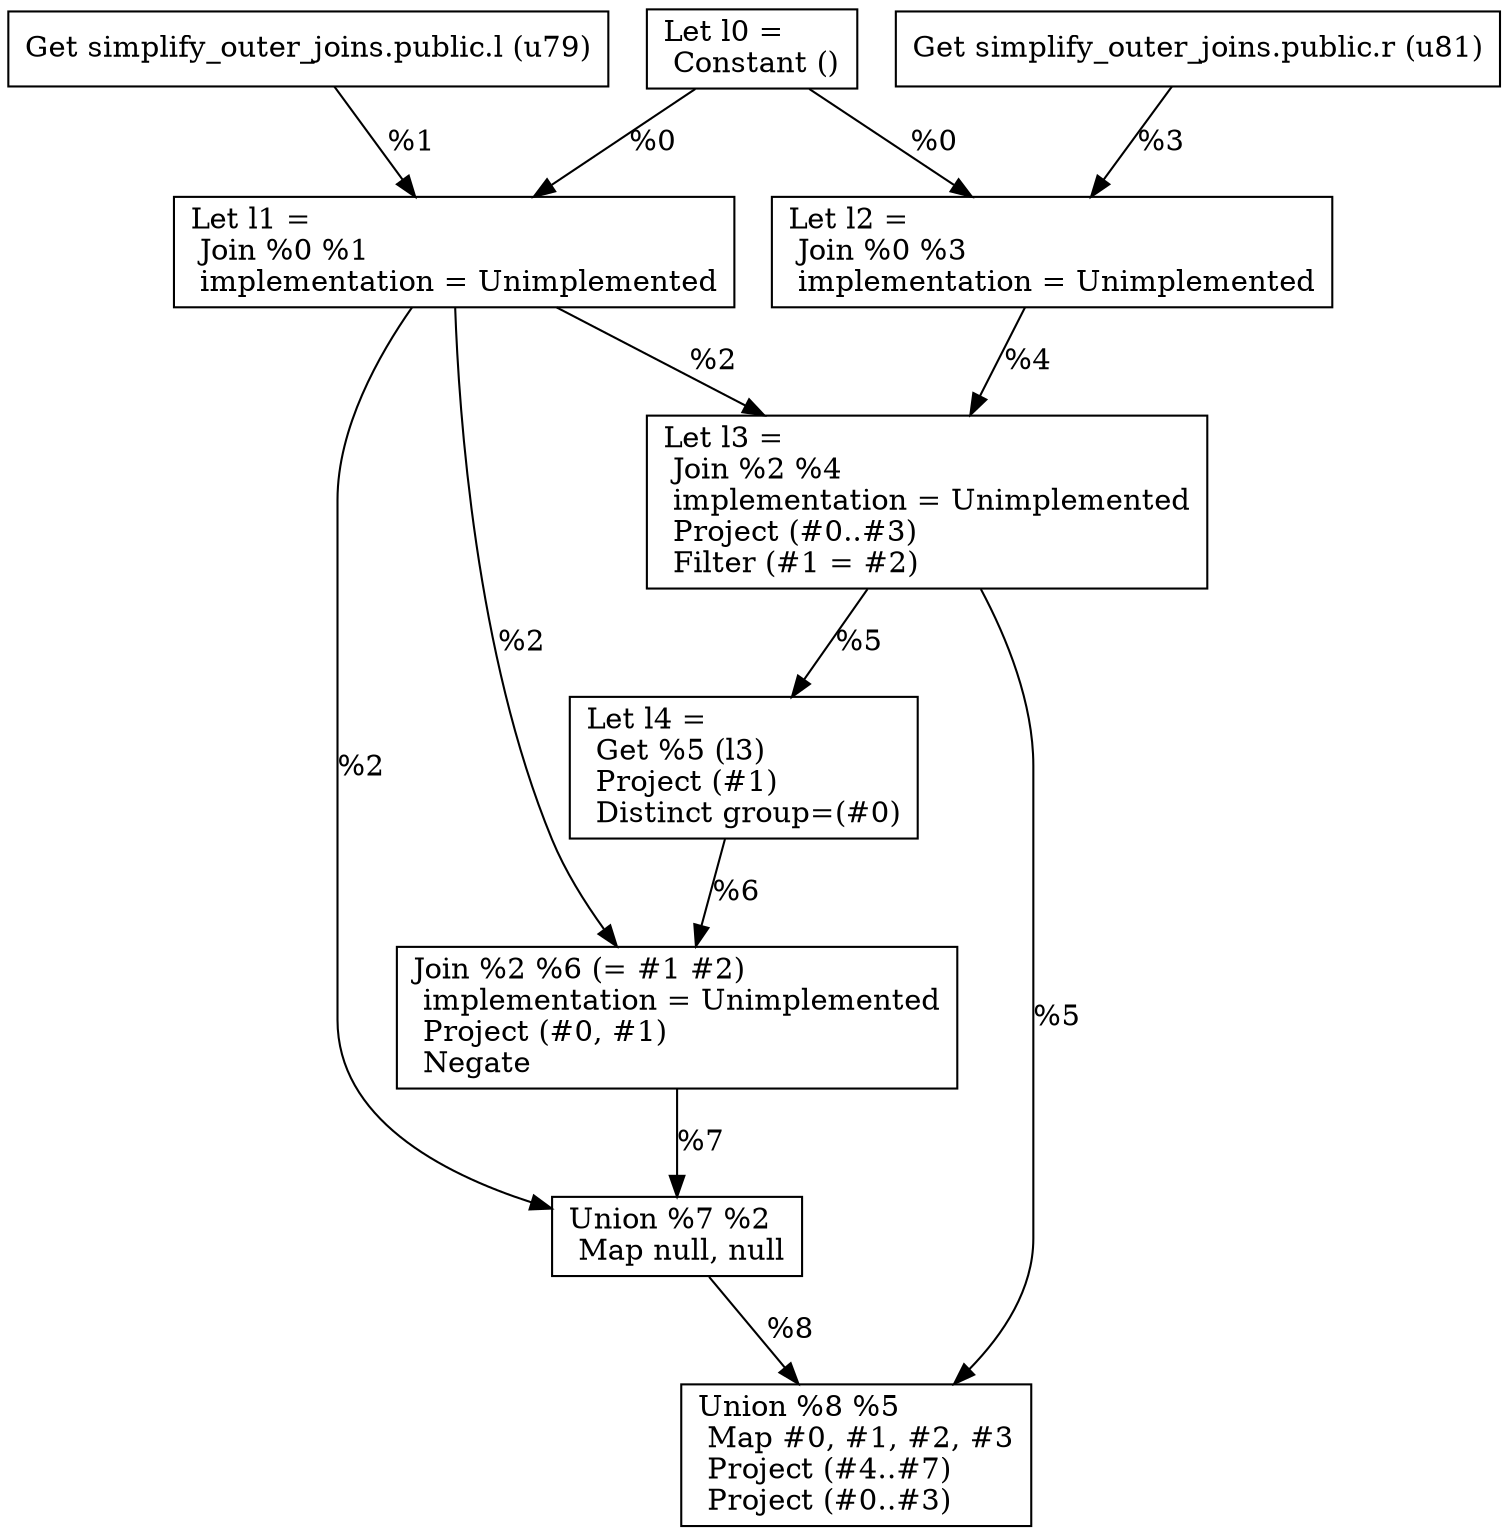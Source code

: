 digraph G {
    node0 [shape = record, label="Let l0 =\l Constant ()\l"]
    node1 [shape = record, label=" Get simplify_outer_joins.public.l (u79)\l"]
    node2 [shape = record, label="Let l1 =\l Join %0 %1\l  implementation = Unimplemented\l"]
    node3 [shape = record, label=" Get simplify_outer_joins.public.r (u81)\l"]
    node4 [shape = record, label="Let l2 =\l Join %0 %3\l  implementation = Unimplemented\l"]
    node5 [shape = record, label="Let l3 =\l Join %2 %4\l  implementation = Unimplemented\l Project (#0..#3)\l Filter (#1 = #2)\l"]
    node6 [shape = record, label="Let l4 =\l Get %5 (l3)\l Project (#1)\l Distinct group=(#0)\l"]
    node7 [shape = record, label=" Join %2 %6 (= #1 #2)\l  implementation = Unimplemented\l Project (#0, #1)\l Negate\l"]
    node8 [shape = record, label=" Union %7 %2\l Map null, null\l"]
    node9 [shape = record, label=" Union %8 %5\l Map #0, #1, #2, #3\l Project (#4..#7)\l Project (#0..#3)\l"]
    node2 -> node7 [label = "%2\l"]
    node0 -> node4 [label = "%0\l"]
    node8 -> node9 [label = "%8\l"]
    node3 -> node4 [label = "%3\l"]
    node6 -> node7 [label = "%6\l"]
    node5 -> node9 [label = "%5\l"]
    node1 -> node2 [label = "%1\l"]
    node2 -> node8 [label = "%2\l"]
    node0 -> node2 [label = "%0\l"]
    node7 -> node8 [label = "%7\l"]
    node4 -> node5 [label = "%4\l"]
    node2 -> node5 [label = "%2\l"]
    node5 -> node6 [label = "%5\l"]
}

